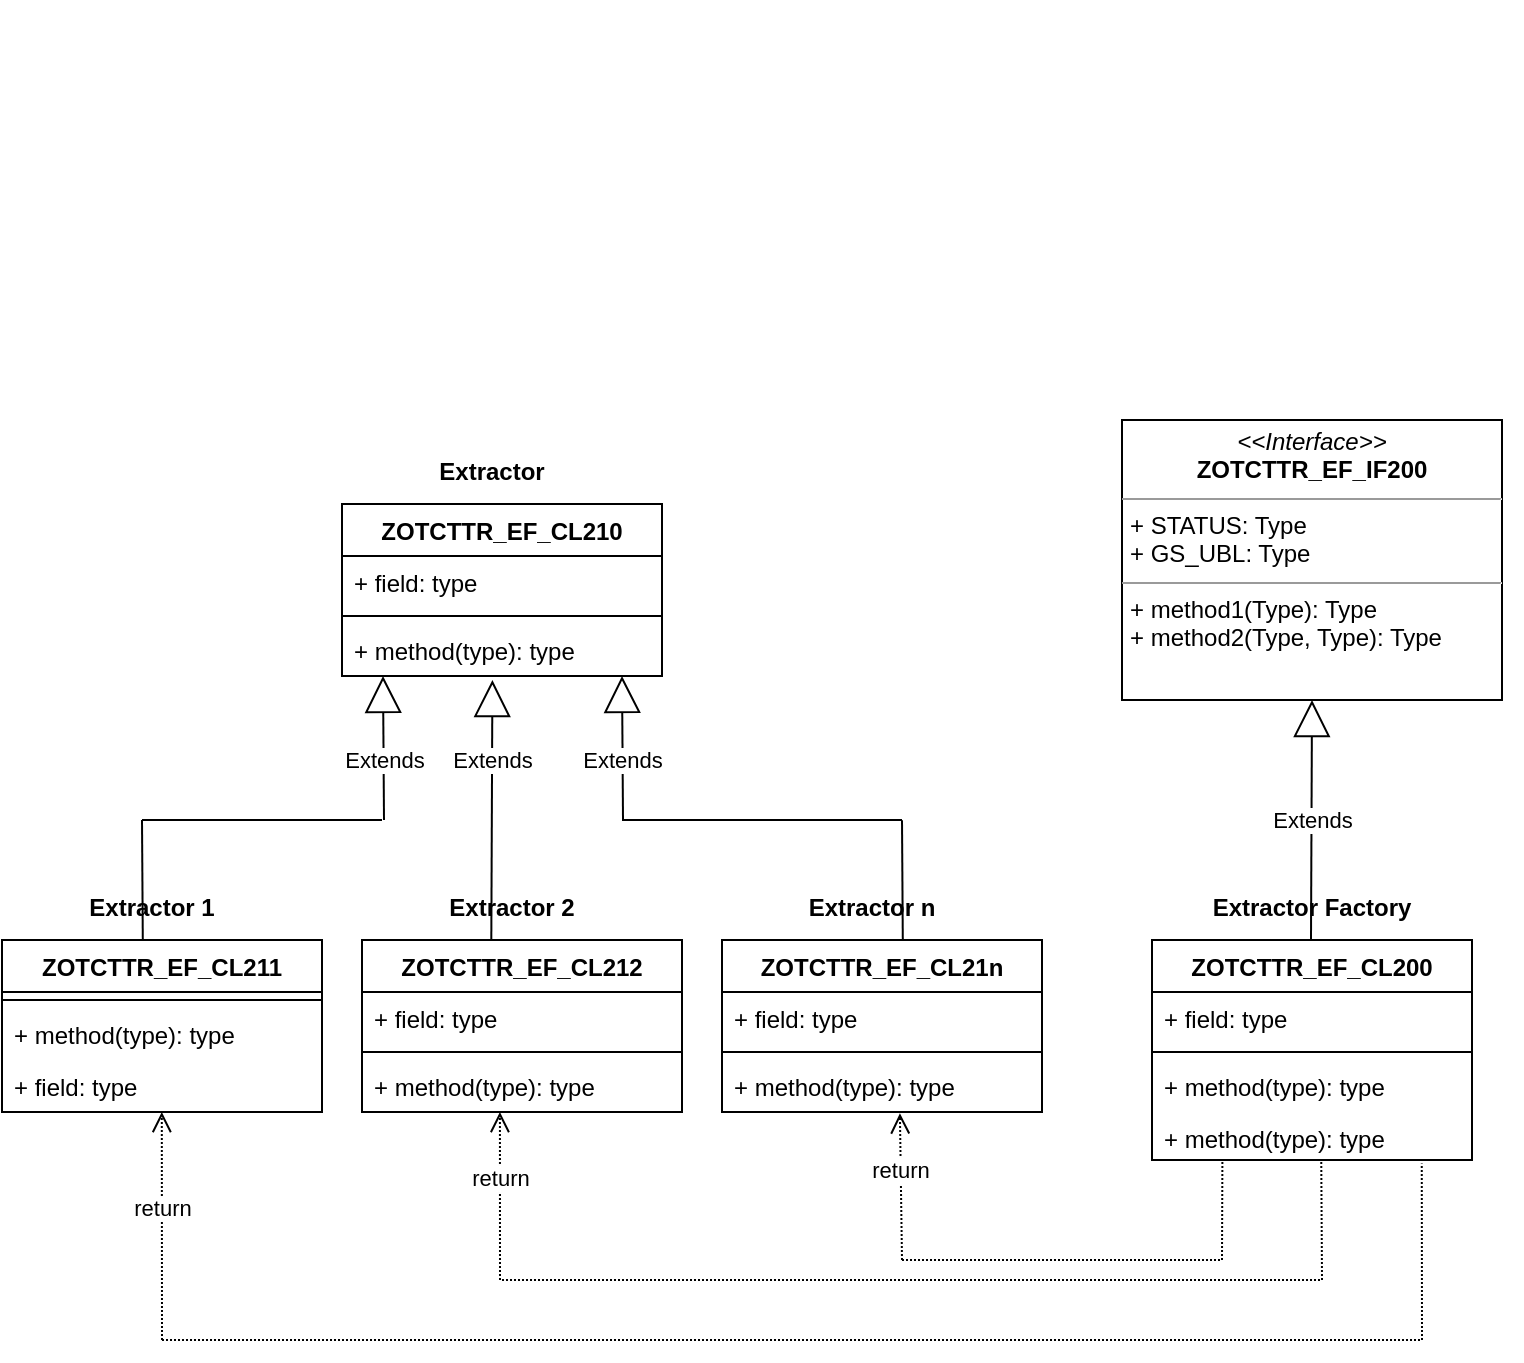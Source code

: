 <mxfile version="13.10.9" type="google"><diagram id="eQehYGrtrkd6fIOvZCW9" name="Page-1"><mxGraphModel dx="1829" dy="2203" grid="1" gridSize="10" guides="1" tooltips="1" connect="1" arrows="1" fold="1" page="1" pageScale="1" pageWidth="827" pageHeight="1169" math="0" shadow="0"><root><mxCell id="0"/><mxCell id="1" parent="0"/><mxCell id="lbMbpSTcdgmnsEeeF1gL-1" value="ZOTCTTR_EF_CL211" style="swimlane;fontStyle=1;align=center;verticalAlign=top;childLayout=stackLayout;horizontal=1;startSize=26;horizontalStack=0;resizeParent=1;resizeParentMax=0;resizeLast=0;collapsible=1;marginBottom=0;" vertex="1" parent="1"><mxGeometry y="360" width="160" height="86" as="geometry"/></mxCell><mxCell id="lbMbpSTcdgmnsEeeF1gL-2" value="" style="line;strokeWidth=1;fillColor=none;align=left;verticalAlign=middle;spacingTop=-1;spacingLeft=3;spacingRight=3;rotatable=0;labelPosition=right;points=[];portConstraint=eastwest;" vertex="1" parent="lbMbpSTcdgmnsEeeF1gL-1"><mxGeometry y="26" width="160" height="8" as="geometry"/></mxCell><mxCell id="lbMbpSTcdgmnsEeeF1gL-3" value="+ method(type): type" style="text;strokeColor=none;fillColor=none;align=left;verticalAlign=top;spacingLeft=4;spacingRight=4;overflow=hidden;rotatable=0;points=[[0,0.5],[1,0.5]];portConstraint=eastwest;" vertex="1" parent="lbMbpSTcdgmnsEeeF1gL-1"><mxGeometry y="34" width="160" height="26" as="geometry"/></mxCell><mxCell id="lbMbpSTcdgmnsEeeF1gL-4" value="+ field: type" style="text;strokeColor=none;fillColor=none;align=left;verticalAlign=top;spacingLeft=4;spacingRight=4;overflow=hidden;rotatable=0;points=[[0,0.5],[1,0.5]];portConstraint=eastwest;" vertex="1" parent="lbMbpSTcdgmnsEeeF1gL-1"><mxGeometry y="60" width="160" height="26" as="geometry"/></mxCell><mxCell id="lbMbpSTcdgmnsEeeF1gL-5" value="Extractor 1" style="text;align=center;fontStyle=1;verticalAlign=middle;spacingLeft=3;spacingRight=3;strokeColor=none;rotatable=0;points=[[0,0.5],[1,0.5]];portConstraint=eastwest;" vertex="1" parent="1"><mxGeometry x="35" y="330" width="80" height="26" as="geometry"/></mxCell><mxCell id="lbMbpSTcdgmnsEeeF1gL-6" value="ZOTCTTR_EF_CL200" style="swimlane;fontStyle=1;align=center;verticalAlign=top;childLayout=stackLayout;horizontal=1;startSize=26;horizontalStack=0;resizeParent=1;resizeParentMax=0;resizeLast=0;collapsible=1;marginBottom=0;" vertex="1" parent="1"><mxGeometry x="575" y="360" width="160" height="110" as="geometry"/></mxCell><mxCell id="lbMbpSTcdgmnsEeeF1gL-7" value="+ field: type" style="text;strokeColor=none;fillColor=none;align=left;verticalAlign=top;spacingLeft=4;spacingRight=4;overflow=hidden;rotatable=0;points=[[0,0.5],[1,0.5]];portConstraint=eastwest;" vertex="1" parent="lbMbpSTcdgmnsEeeF1gL-6"><mxGeometry y="26" width="160" height="26" as="geometry"/></mxCell><mxCell id="lbMbpSTcdgmnsEeeF1gL-8" value="" style="line;strokeWidth=1;fillColor=none;align=left;verticalAlign=middle;spacingTop=-1;spacingLeft=3;spacingRight=3;rotatable=0;labelPosition=right;points=[];portConstraint=eastwest;" vertex="1" parent="lbMbpSTcdgmnsEeeF1gL-6"><mxGeometry y="52" width="160" height="8" as="geometry"/></mxCell><mxCell id="lbMbpSTcdgmnsEeeF1gL-9" value="+ method(type): type" style="text;strokeColor=none;fillColor=none;align=left;verticalAlign=top;spacingLeft=4;spacingRight=4;overflow=hidden;rotatable=0;points=[[0,0.5],[1,0.5]];portConstraint=eastwest;" vertex="1" parent="lbMbpSTcdgmnsEeeF1gL-6"><mxGeometry y="60" width="160" height="26" as="geometry"/></mxCell><mxCell id="lbMbpSTcdgmnsEeeF1gL-10" value="+ method(type): type" style="text;strokeColor=none;fillColor=none;align=left;verticalAlign=top;spacingLeft=4;spacingRight=4;overflow=hidden;rotatable=0;points=[[0,0.5],[1,0.5]];portConstraint=eastwest;" vertex="1" parent="lbMbpSTcdgmnsEeeF1gL-6"><mxGeometry y="86" width="160" height="24" as="geometry"/></mxCell><mxCell id="lbMbpSTcdgmnsEeeF1gL-11" value="ZOTCTTR_EF_CL212" style="swimlane;fontStyle=1;align=center;verticalAlign=top;childLayout=stackLayout;horizontal=1;startSize=26;horizontalStack=0;resizeParent=1;resizeParentMax=0;resizeLast=0;collapsible=1;marginBottom=0;" vertex="1" parent="1"><mxGeometry x="180" y="360" width="160" height="86" as="geometry"/></mxCell><mxCell id="lbMbpSTcdgmnsEeeF1gL-12" value="+ field: type" style="text;strokeColor=none;fillColor=none;align=left;verticalAlign=top;spacingLeft=4;spacingRight=4;overflow=hidden;rotatable=0;points=[[0,0.5],[1,0.5]];portConstraint=eastwest;" vertex="1" parent="lbMbpSTcdgmnsEeeF1gL-11"><mxGeometry y="26" width="160" height="26" as="geometry"/></mxCell><mxCell id="lbMbpSTcdgmnsEeeF1gL-13" value="" style="line;strokeWidth=1;fillColor=none;align=left;verticalAlign=middle;spacingTop=-1;spacingLeft=3;spacingRight=3;rotatable=0;labelPosition=right;points=[];portConstraint=eastwest;" vertex="1" parent="lbMbpSTcdgmnsEeeF1gL-11"><mxGeometry y="52" width="160" height="8" as="geometry"/></mxCell><mxCell id="lbMbpSTcdgmnsEeeF1gL-14" value="+ method(type): type" style="text;strokeColor=none;fillColor=none;align=left;verticalAlign=top;spacingLeft=4;spacingRight=4;overflow=hidden;rotatable=0;points=[[0,0.5],[1,0.5]];portConstraint=eastwest;" vertex="1" parent="lbMbpSTcdgmnsEeeF1gL-11"><mxGeometry y="60" width="160" height="26" as="geometry"/></mxCell><mxCell id="lbMbpSTcdgmnsEeeF1gL-15" value="Extractor 2" style="text;align=center;fontStyle=1;verticalAlign=middle;spacingLeft=3;spacingRight=3;strokeColor=none;rotatable=0;points=[[0,0.5],[1,0.5]];portConstraint=eastwest;" vertex="1" parent="1"><mxGeometry x="215" y="330" width="80" height="26" as="geometry"/></mxCell><mxCell id="lbMbpSTcdgmnsEeeF1gL-16" value="ZOTCTTR_EF_CL21n" style="swimlane;fontStyle=1;align=center;verticalAlign=top;childLayout=stackLayout;horizontal=1;startSize=26;horizontalStack=0;resizeParent=1;resizeParentMax=0;resizeLast=0;collapsible=1;marginBottom=0;" vertex="1" parent="1"><mxGeometry x="360" y="360" width="160" height="86" as="geometry"/></mxCell><mxCell id="lbMbpSTcdgmnsEeeF1gL-17" value="+ field: type" style="text;strokeColor=none;fillColor=none;align=left;verticalAlign=top;spacingLeft=4;spacingRight=4;overflow=hidden;rotatable=0;points=[[0,0.5],[1,0.5]];portConstraint=eastwest;" vertex="1" parent="lbMbpSTcdgmnsEeeF1gL-16"><mxGeometry y="26" width="160" height="26" as="geometry"/></mxCell><mxCell id="lbMbpSTcdgmnsEeeF1gL-18" value="" style="line;strokeWidth=1;fillColor=none;align=left;verticalAlign=middle;spacingTop=-1;spacingLeft=3;spacingRight=3;rotatable=0;labelPosition=right;points=[];portConstraint=eastwest;" vertex="1" parent="lbMbpSTcdgmnsEeeF1gL-16"><mxGeometry y="52" width="160" height="8" as="geometry"/></mxCell><mxCell id="lbMbpSTcdgmnsEeeF1gL-19" value="+ method(type): type" style="text;strokeColor=none;fillColor=none;align=left;verticalAlign=top;spacingLeft=4;spacingRight=4;overflow=hidden;rotatable=0;points=[[0,0.5],[1,0.5]];portConstraint=eastwest;" vertex="1" parent="lbMbpSTcdgmnsEeeF1gL-16"><mxGeometry y="60" width="160" height="26" as="geometry"/></mxCell><mxCell id="lbMbpSTcdgmnsEeeF1gL-20" value="Extractor n" style="text;align=center;fontStyle=1;verticalAlign=middle;spacingLeft=3;spacingRight=3;strokeColor=none;rotatable=0;points=[[0,0.5],[1,0.5]];portConstraint=eastwest;" vertex="1" parent="1"><mxGeometry x="395" y="330" width="80" height="26" as="geometry"/></mxCell><mxCell id="lbMbpSTcdgmnsEeeF1gL-21" value="ZOTCTTR_EF_CL210" style="swimlane;fontStyle=1;align=center;verticalAlign=top;childLayout=stackLayout;horizontal=1;startSize=26;horizontalStack=0;resizeParent=1;resizeParentMax=0;resizeLast=0;collapsible=1;marginBottom=0;" vertex="1" parent="1"><mxGeometry x="170" y="142" width="160" height="86" as="geometry"/></mxCell><mxCell id="lbMbpSTcdgmnsEeeF1gL-22" value="+ field: type" style="text;strokeColor=none;fillColor=none;align=left;verticalAlign=top;spacingLeft=4;spacingRight=4;overflow=hidden;rotatable=0;points=[[0,0.5],[1,0.5]];portConstraint=eastwest;" vertex="1" parent="lbMbpSTcdgmnsEeeF1gL-21"><mxGeometry y="26" width="160" height="26" as="geometry"/></mxCell><mxCell id="lbMbpSTcdgmnsEeeF1gL-23" value="" style="line;strokeWidth=1;fillColor=none;align=left;verticalAlign=middle;spacingTop=-1;spacingLeft=3;spacingRight=3;rotatable=0;labelPosition=right;points=[];portConstraint=eastwest;" vertex="1" parent="lbMbpSTcdgmnsEeeF1gL-21"><mxGeometry y="52" width="160" height="8" as="geometry"/></mxCell><mxCell id="lbMbpSTcdgmnsEeeF1gL-24" value="+ method(type): type" style="text;strokeColor=none;fillColor=none;align=left;verticalAlign=top;spacingLeft=4;spacingRight=4;overflow=hidden;rotatable=0;points=[[0,0.5],[1,0.5]];portConstraint=eastwest;" vertex="1" parent="lbMbpSTcdgmnsEeeF1gL-21"><mxGeometry y="60" width="160" height="26" as="geometry"/></mxCell><mxCell id="lbMbpSTcdgmnsEeeF1gL-25" value="Extractor" style="text;align=center;fontStyle=1;verticalAlign=middle;spacingLeft=3;spacingRight=3;strokeColor=none;rotatable=0;points=[[0,0.5],[1,0.5]];portConstraint=eastwest;" vertex="1" parent="1"><mxGeometry x="205" y="112" width="80" height="26" as="geometry"/></mxCell><mxCell id="lbMbpSTcdgmnsEeeF1gL-26" value="Extractor Factory" style="text;align=center;fontStyle=1;verticalAlign=middle;spacingLeft=3;spacingRight=3;strokeColor=none;rotatable=0;points=[[0,0.5],[1,0.5]];portConstraint=eastwest;" vertex="1" parent="1"><mxGeometry x="615" y="330" width="80" height="26" as="geometry"/></mxCell><mxCell id="lbMbpSTcdgmnsEeeF1gL-27" value="&lt;p style=&quot;margin: 0px ; margin-top: 4px ; text-align: center&quot;&gt;&lt;i&gt;&amp;lt;&amp;lt;Interface&amp;gt;&amp;gt;&lt;/i&gt;&lt;br&gt;&lt;b&gt;ZOTCTTR_EF_IF200&lt;/b&gt;&lt;/p&gt;&lt;hr size=&quot;1&quot;&gt;&lt;p style=&quot;margin: 0px ; margin-left: 4px&quot;&gt;+ STATUS: Type&lt;br&gt;+ GS_UBL: Type&lt;/p&gt;&lt;hr size=&quot;1&quot;&gt;&lt;p style=&quot;margin: 0px ; margin-left: 4px&quot;&gt;+ method1(Type): Type&lt;br&gt;+ method2(Type, Type): Type&lt;/p&gt;" style="verticalAlign=top;align=left;overflow=fill;fontSize=12;fontFamily=Helvetica;html=1;" vertex="1" parent="1"><mxGeometry x="560" y="100" width="190" height="140" as="geometry"/></mxCell><mxCell id="lbMbpSTcdgmnsEeeF1gL-28" value="Extends" style="endArrow=block;endSize=16;endFill=0;html=1;exitX=0.5;exitY=0;exitDx=0;exitDy=0;entryX=0.5;entryY=1;entryDx=0;entryDy=0;" edge="1" parent="1" target="lbMbpSTcdgmnsEeeF1gL-27"><mxGeometry width="160" relative="1" as="geometry"><mxPoint x="654.5" y="360" as="sourcePoint"/><mxPoint x="655" y="250" as="targetPoint"/></mxGeometry></mxCell><mxCell id="lbMbpSTcdgmnsEeeF1gL-29" value="" style="endArrow=none;dashed=1;html=1;dashPattern=1 1;entryX=0.22;entryY=1.012;entryDx=0;entryDy=0;entryPerimeter=0;" edge="1" parent="1" target="lbMbpSTcdgmnsEeeF1gL-10"><mxGeometry width="50" height="50" relative="1" as="geometry"><mxPoint x="610" y="520" as="sourcePoint"/><mxPoint x="615" y="470" as="targetPoint"/></mxGeometry></mxCell><mxCell id="lbMbpSTcdgmnsEeeF1gL-30" value="" style="endArrow=none;dashed=1;html=1;dashPattern=1 1;" edge="1" parent="1"><mxGeometry width="50" height="50" relative="1" as="geometry"><mxPoint x="450" y="520" as="sourcePoint"/><mxPoint x="610" y="520" as="targetPoint"/></mxGeometry></mxCell><mxCell id="lbMbpSTcdgmnsEeeF1gL-31" value="return" style="html=1;verticalAlign=bottom;endArrow=open;dashed=1;endSize=8;dashPattern=1 1;entryX=0.556;entryY=1.026;entryDx=0;entryDy=0;entryPerimeter=0;" edge="1" parent="1" target="lbMbpSTcdgmnsEeeF1gL-19"><mxGeometry relative="1" as="geometry"><mxPoint x="450" y="520" as="sourcePoint"/><mxPoint x="450" y="460" as="targetPoint"/></mxGeometry></mxCell><mxCell id="lbMbpSTcdgmnsEeeF1gL-32" value="" style="endArrow=none;dashed=1;html=1;dashPattern=1 1;" edge="1" parent="1"><mxGeometry width="50" height="50" relative="1" as="geometry"><mxPoint x="250" y="530" as="sourcePoint"/><mxPoint x="660" y="530" as="targetPoint"/></mxGeometry></mxCell><mxCell id="lbMbpSTcdgmnsEeeF1gL-33" value="" style="endArrow=none;dashed=1;html=1;dashPattern=1 1;entryX=0.529;entryY=1.031;entryDx=0;entryDy=0;entryPerimeter=0;" edge="1" parent="1" target="lbMbpSTcdgmnsEeeF1gL-10"><mxGeometry width="50" height="50" relative="1" as="geometry"><mxPoint x="660" y="530" as="sourcePoint"/><mxPoint x="654.9" y="470" as="targetPoint"/></mxGeometry></mxCell><mxCell id="lbMbpSTcdgmnsEeeF1gL-34" value="return" style="html=1;verticalAlign=bottom;endArrow=open;dashed=1;endSize=8;dashPattern=1 1;entryX=0.556;entryY=1.026;entryDx=0;entryDy=0;entryPerimeter=0;" edge="1" parent="1"><mxGeometry relative="1" as="geometry"><mxPoint x="249.0" y="530" as="sourcePoint"/><mxPoint x="248.96" y="445.996" as="targetPoint"/></mxGeometry></mxCell><mxCell id="lbMbpSTcdgmnsEeeF1gL-35" value="" style="endArrow=none;dashed=1;html=1;dashPattern=1 1;entryX=0.843;entryY=1.072;entryDx=0;entryDy=0;entryPerimeter=0;" edge="1" parent="1" target="lbMbpSTcdgmnsEeeF1gL-10"><mxGeometry width="50" height="50" relative="1" as="geometry"><mxPoint x="710" y="560" as="sourcePoint"/><mxPoint x="700" y="470" as="targetPoint"/></mxGeometry></mxCell><mxCell id="lbMbpSTcdgmnsEeeF1gL-36" value="" style="endArrow=none;dashed=1;html=1;dashPattern=1 1;" edge="1" parent="1"><mxGeometry width="50" height="50" relative="1" as="geometry"><mxPoint x="80" y="560" as="sourcePoint"/><mxPoint x="710" y="560" as="targetPoint"/></mxGeometry></mxCell><mxCell id="lbMbpSTcdgmnsEeeF1gL-37" value="Extends" style="endArrow=block;endSize=16;endFill=0;html=1;exitX=0.5;exitY=0;exitDx=0;exitDy=0;entryX=0.47;entryY=1.077;entryDx=0;entryDy=0;entryPerimeter=0;" edge="1" parent="1" target="lbMbpSTcdgmnsEeeF1gL-24"><mxGeometry x="0.385" width="160" relative="1" as="geometry"><mxPoint x="244.66" y="360" as="sourcePoint"/><mxPoint x="245.16" y="240" as="targetPoint"/><mxPoint as="offset"/></mxGeometry></mxCell><mxCell id="lbMbpSTcdgmnsEeeF1gL-38" value="Extends" style="endArrow=block;endSize=16;endFill=0;html=1;entryX=0.5;entryY=1;entryDx=0;entryDy=0;" edge="1" parent="1"><mxGeometry x="-0.167" width="160" relative="1" as="geometry"><mxPoint x="310.5" y="300" as="sourcePoint"/><mxPoint x="310" y="228" as="targetPoint"/><mxPoint as="offset"/></mxGeometry></mxCell><mxCell id="lbMbpSTcdgmnsEeeF1gL-39" value="" style="endArrow=none;html=1;" edge="1" parent="1"><mxGeometry width="50" height="50" relative="1" as="geometry"><mxPoint x="70" y="300" as="sourcePoint"/><mxPoint x="190" y="300" as="targetPoint"/></mxGeometry></mxCell><mxCell id="lbMbpSTcdgmnsEeeF1gL-40" value="" style="endArrow=none;html=1;entryX=0.44;entryY=-0.002;entryDx=0;entryDy=0;entryPerimeter=0;" edge="1" parent="1" target="lbMbpSTcdgmnsEeeF1gL-1"><mxGeometry width="50" height="50" relative="1" as="geometry"><mxPoint x="70" y="300" as="sourcePoint"/><mxPoint x="74.8" y="340" as="targetPoint"/></mxGeometry></mxCell><mxCell id="lbMbpSTcdgmnsEeeF1gL-41" value="Extends" style="endArrow=block;endSize=16;endFill=0;html=1;entryX=0.5;entryY=1;entryDx=0;entryDy=0;" edge="1" parent="1"><mxGeometry x="-0.167" width="160" relative="1" as="geometry"><mxPoint x="191" y="300" as="sourcePoint"/><mxPoint x="190.5" y="228" as="targetPoint"/><mxPoint as="offset"/></mxGeometry></mxCell><mxCell id="lbMbpSTcdgmnsEeeF1gL-42" value="" style="endArrow=none;html=1;" edge="1" parent="1"><mxGeometry width="50" height="50" relative="1" as="geometry"><mxPoint x="310" y="300" as="sourcePoint"/><mxPoint x="450" y="300" as="targetPoint"/></mxGeometry></mxCell><mxCell id="lbMbpSTcdgmnsEeeF1gL-43" value="" style="endArrow=none;html=1;entryX=0.44;entryY=-0.002;entryDx=0;entryDy=0;entryPerimeter=0;" edge="1" parent="1"><mxGeometry width="50" height="50" relative="1" as="geometry"><mxPoint x="450" y="300.17" as="sourcePoint"/><mxPoint x="450.4" y="359.998" as="targetPoint"/></mxGeometry></mxCell><mxCell id="lbMbpSTcdgmnsEeeF1gL-44" value="return" style="html=1;verticalAlign=bottom;endArrow=open;dashed=1;endSize=8;dashPattern=1 1;entryX=0.556;entryY=1.026;entryDx=0;entryDy=0;entryPerimeter=0;" edge="1" parent="1"><mxGeometry relative="1" as="geometry"><mxPoint x="80" y="560" as="sourcePoint"/><mxPoint x="79.9" y="445.996" as="targetPoint"/></mxGeometry></mxCell><mxCell id="lbMbpSTcdgmnsEeeF1gL-45" value="" style="shape=image;imageAspect=0;aspect=fixed;verticalLabelPosition=bottom;verticalAlign=top;dashed=1;fillColor=none;image=https://avatars1.githubusercontent.com/u/68570023?s=200&amp;v=4;" vertex="1" parent="1"><mxGeometry x="560" y="-110" width="200" height="200" as="geometry"/></mxCell></root></mxGraphModel></diagram></mxfile>
